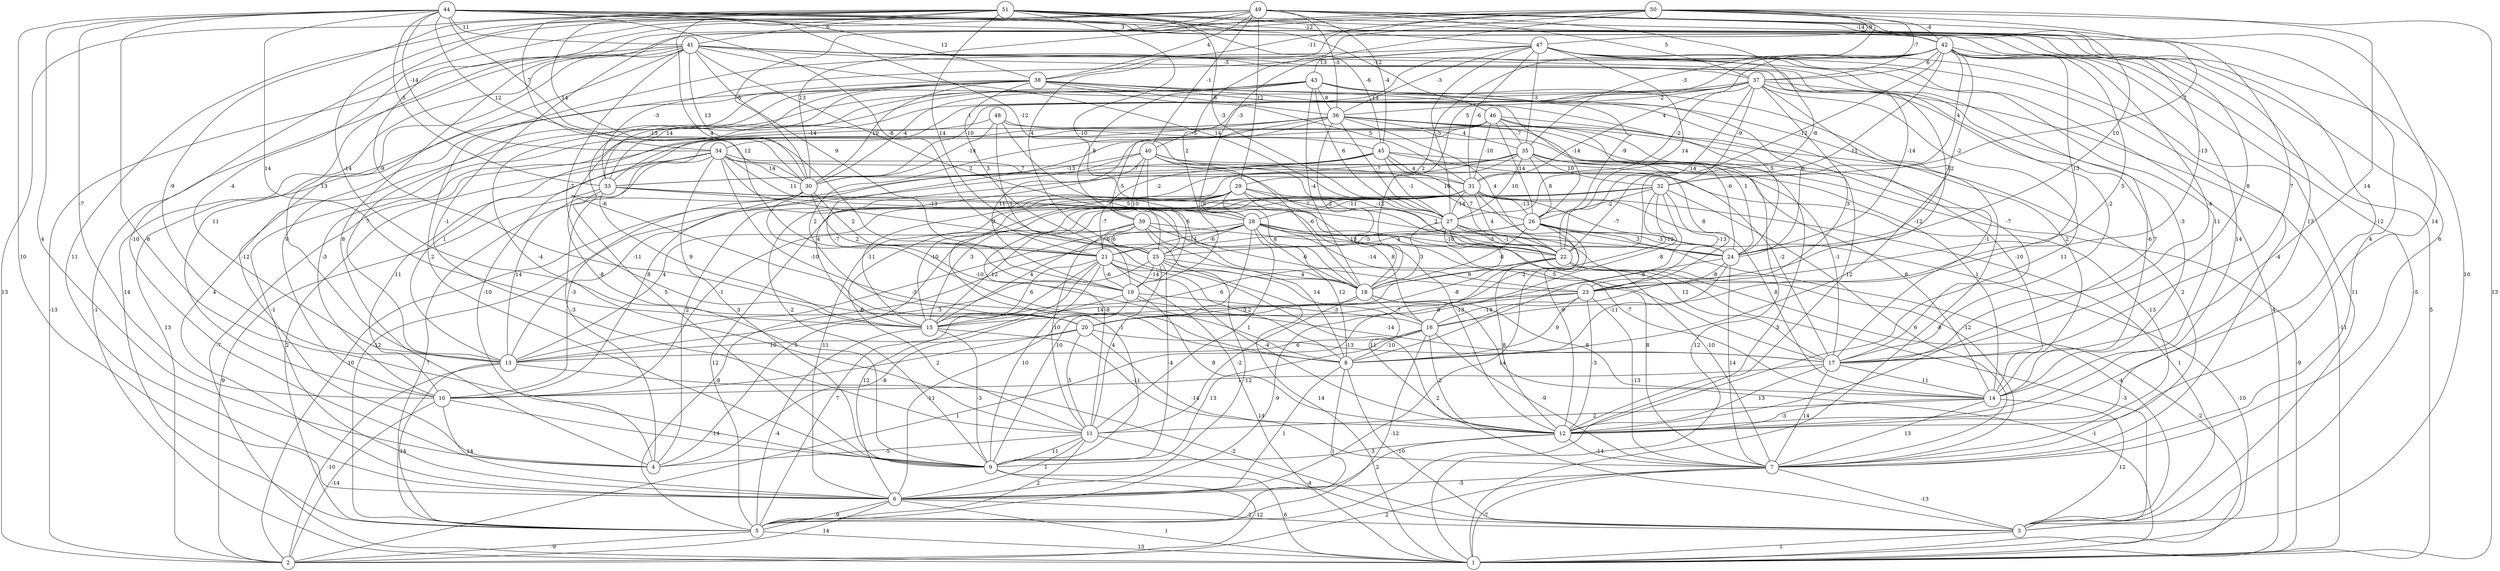 graph { 
	 fontname="Helvetica,Arial,sans-serif" 
	 node [shape = circle]; 
	 51 -- 2 [label = "13"];
	 51 -- 3 [label = "10"];
	 51 -- 7 [label = "4"];
	 51 -- 12 [label = "-12"];
	 51 -- 13 [label = "-9"];
	 51 -- 20 [label = "-14"];
	 51 -- 21 [label = "4"];
	 51 -- 22 [label = "-10"];
	 51 -- 25 [label = "14"];
	 51 -- 27 [label = "-3"];
	 51 -- 30 [label = "14"];
	 51 -- 34 [label = "7"];
	 51 -- 41 [label = "6"];
	 51 -- 45 [label = "-6"];
	 51 -- 46 [label = "-12"];
	 51 -- 47 [label = "-12"];
	 50 -- 1 [label = "13"];
	 50 -- 4 [label = "8"];
	 50 -- 13 [label = "13"];
	 50 -- 17 [label = "14"];
	 50 -- 19 [label = "2"];
	 50 -- 25 [label = "4"];
	 50 -- 28 [label = "-3"];
	 50 -- 30 [label = "13"];
	 50 -- 32 [label = "-7"];
	 50 -- 35 [label = "-3"];
	 50 -- 37 [label = "-7"];
	 50 -- 38 [label = "-11"];
	 50 -- 42 [label = "-4"];
	 50 -- 47 [label = "-9"];
	 49 -- 4 [label = "-10"];
	 49 -- 6 [label = "11"];
	 49 -- 11 [label = "-1"];
	 49 -- 12 [label = "14"];
	 49 -- 13 [label = "-4"];
	 49 -- 17 [label = "7"];
	 49 -- 20 [label = "-9"];
	 49 -- 22 [label = "-8"];
	 49 -- 24 [label = "10"];
	 49 -- 29 [label = "12"];
	 49 -- 30 [label = "-5"];
	 49 -- 36 [label = "-5"];
	 49 -- 37 [label = "5"];
	 49 -- 38 [label = "4"];
	 49 -- 40 [label = "-1"];
	 49 -- 42 [label = "-14"];
	 49 -- 45 [label = "-4"];
	 48 -- 1 [label = "12"];
	 48 -- 6 [label = "-1"];
	 48 -- 18 [label = "5"];
	 48 -- 19 [label = "1"];
	 48 -- 30 [label = "-14"];
	 48 -- 45 [label = "-5"];
	 47 -- 1 [label = "4"];
	 47 -- 3 [label = "11"];
	 47 -- 7 [label = "-4"];
	 47 -- 9 [label = "2"];
	 47 -- 12 [label = "7"];
	 47 -- 14 [label = "11"];
	 47 -- 22 [label = "14"];
	 47 -- 27 [label = "-5"];
	 47 -- 31 [label = "-6"];
	 47 -- 33 [label = "-3"];
	 47 -- 35 [label = "-3"];
	 47 -- 36 [label = "-3"];
	 47 -- 43 [label = "13"];
	 46 -- 1 [label = "-7"];
	 46 -- 8 [label = "-7"];
	 46 -- 9 [label = "5"];
	 46 -- 12 [label = "-12"];
	 46 -- 17 [label = "-1"];
	 46 -- 19 [label = "11"];
	 46 -- 24 [label = "1"];
	 46 -- 26 [label = "14"];
	 46 -- 31 [label = "-10"];
	 46 -- 35 [label = "-7"];
	 45 -- 5 [label = "-12"];
	 45 -- 14 [label = "1"];
	 45 -- 17 [label = "-2"];
	 45 -- 22 [label = "7"];
	 45 -- 27 [label = "-1"];
	 45 -- 31 [label = "4"];
	 45 -- 33 [label = "-7"];
	 45 -- 39 [label = "-2"];
	 44 -- 4 [label = "4"];
	 44 -- 6 [label = "10"];
	 44 -- 7 [label = "6"];
	 44 -- 9 [label = "-8"];
	 44 -- 10 [label = "-7"];
	 44 -- 12 [label = "13"];
	 44 -- 15 [label = "14"];
	 44 -- 17 [label = "8"];
	 44 -- 19 [label = "12"];
	 44 -- 21 [label = "-8"];
	 44 -- 23 [label = "-13"];
	 44 -- 28 [label = "-12"];
	 44 -- 30 [label = "12"];
	 44 -- 33 [label = "-5"];
	 44 -- 34 [label = "-14"];
	 44 -- 38 [label = "12"];
	 44 -- 41 [label = "11"];
	 44 -- 42 [label = "3"];
	 43 -- 1 [label = "-8"];
	 43 -- 2 [label = "13"];
	 43 -- 6 [label = "4"];
	 43 -- 18 [label = "-4"];
	 43 -- 24 [label = "6"];
	 43 -- 26 [label = "-9"];
	 43 -- 27 [label = "6"];
	 43 -- 30 [label = "-4"];
	 43 -- 33 [label = "14"];
	 43 -- 36 [label = "8"];
	 43 -- 39 [label = "8"];
	 42 -- 1 [label = "5"];
	 42 -- 3 [label = "-5"];
	 42 -- 12 [label = "14"];
	 42 -- 16 [label = "5"];
	 42 -- 17 [label = "-4"];
	 42 -- 18 [label = "2"];
	 42 -- 22 [label = "11"];
	 42 -- 23 [label = "13"];
	 42 -- 24 [label = "-2"];
	 42 -- 27 [label = "-12"];
	 42 -- 29 [label = "5"];
	 42 -- 31 [label = "4"];
	 42 -- 32 [label = "4"];
	 42 -- 37 [label = "6"];
	 42 -- 40 [label = "14"];
	 41 -- 1 [label = "-1"];
	 41 -- 2 [label = "-13"];
	 41 -- 4 [label = "-12"];
	 41 -- 5 [label = "14"];
	 41 -- 10 [label = "11"];
	 41 -- 14 [label = "-3"];
	 41 -- 15 [label = "-7"];
	 41 -- 17 [label = "-2"];
	 41 -- 18 [label = "2"];
	 41 -- 21 [label = "9"];
	 41 -- 23 [label = "-12"];
	 41 -- 24 [label = "-14"];
	 41 -- 27 [label = "14"];
	 41 -- 30 [label = "13"];
	 41 -- 37 [label = "-3"];
	 40 -- 4 [label = "2"];
	 40 -- 10 [label = "8"];
	 40 -- 14 [label = "8"];
	 40 -- 18 [label = "-6"];
	 40 -- 19 [label = "6"];
	 40 -- 22 [label = "7"];
	 40 -- 25 [label = "10"];
	 40 -- 26 [label = "10"];
	 40 -- 33 [label = "-13"];
	 39 -- 1 [label = "14"];
	 39 -- 4 [label = "5"];
	 39 -- 8 [label = "14"];
	 39 -- 11 [label = "10"];
	 39 -- 15 [label = "12"];
	 39 -- 21 [label = "-6"];
	 39 -- 22 [label = "13"];
	 39 -- 23 [label = "-6"];
	 39 -- 25 [label = "6"];
	 38 -- 10 [label = "9"];
	 38 -- 11 [label = "-4"];
	 38 -- 13 [label = "7"];
	 38 -- 14 [label = "2"];
	 38 -- 17 [label = "-7"];
	 38 -- 20 [label = "-6"];
	 38 -- 24 [label = "5"];
	 38 -- 25 [label = "3"];
	 38 -- 26 [label = "-14"];
	 38 -- 30 [label = "10"];
	 38 -- 31 [label = "5"];
	 38 -- 33 [label = "-13"];
	 38 -- 36 [label = "-8"];
	 37 -- 1 [label = "-11"];
	 37 -- 8 [label = "-12"];
	 37 -- 9 [label = "-8"];
	 37 -- 12 [label = "11"];
	 37 -- 14 [label = "-6"];
	 37 -- 16 [label = "3"];
	 37 -- 22 [label = "14"];
	 37 -- 30 [label = "-10"];
	 37 -- 31 [label = "-2"];
	 37 -- 32 [label = "-9"];
	 37 -- 33 [label = "-14"];
	 37 -- 34 [label = "1"];
	 37 -- 36 [label = "-2"];
	 36 -- 4 [label = "-10"];
	 36 -- 5 [label = "5"];
	 36 -- 7 [label = "2"];
	 36 -- 10 [label = "-3"];
	 36 -- 13 [label = "1"];
	 36 -- 14 [label = "-10"];
	 36 -- 18 [label = "-2"];
	 36 -- 20 [label = "2"];
	 36 -- 22 [label = "4"];
	 36 -- 24 [label = "-6"];
	 36 -- 25 [label = "-5"];
	 36 -- 27 [label = "-7"];
	 36 -- 35 [label = "4"];
	 35 -- 1 [label = "-9"];
	 35 -- 2 [label = "10"];
	 35 -- 9 [label = "-2"];
	 35 -- 13 [label = "-11"];
	 35 -- 15 [label = "4"];
	 35 -- 17 [label = "-1"];
	 35 -- 23 [label = "8"];
	 35 -- 26 [label = "8"];
	 35 -- 27 [label = "10"];
	 35 -- 32 [label = "10"];
	 34 -- 4 [label = "-3"];
	 34 -- 5 [label = "2"];
	 34 -- 7 [label = "-13"];
	 34 -- 8 [label = "-10"];
	 34 -- 9 [label = "3"];
	 34 -- 10 [label = "11"];
	 34 -- 18 [label = "-3"];
	 34 -- 28 [label = "11"];
	 34 -- 30 [label = "14"];
	 34 -- 31 [label = "7"];
	 33 -- 2 [label = "9"];
	 33 -- 13 [label = "14"];
	 33 -- 15 [label = "9"];
	 33 -- 17 [label = "5"];
	 33 -- 24 [label = "2"];
	 33 -- 28 [label = "-13"];
	 32 -- 7 [label = "6"];
	 32 -- 8 [label = "-8"];
	 32 -- 11 [label = "-8"];
	 32 -- 15 [label = "3"];
	 32 -- 16 [label = "-8"];
	 32 -- 18 [label = "-12"];
	 32 -- 23 [label = "-13"];
	 32 -- 26 [label = "-2"];
	 32 -- 28 [label = "-11"];
	 31 -- 3 [label = "1"];
	 31 -- 6 [label = "11"];
	 31 -- 10 [label = "-1"];
	 31 -- 11 [label = "-6"];
	 31 -- 12 [label = "-9"];
	 31 -- 13 [label = "4"];
	 31 -- 14 [label = "8"];
	 31 -- 15 [label = "-10"];
	 31 -- 22 [label = "4"];
	 31 -- 24 [label = "-7"];
	 31 -- 26 [label = "-13"];
	 31 -- 27 [label = "-14"];
	 30 -- 5 [label = "7"];
	 30 -- 8 [label = "-10"];
	 30 -- 10 [label = "-3"];
	 30 -- 19 [label = "2"];
	 30 -- 21 [label = "2"];
	 29 -- 5 [label = "12"];
	 29 -- 7 [label = "-12"];
	 29 -- 9 [label = "-1"];
	 29 -- 12 [label = "-13"];
	 29 -- 15 [label = "-11"];
	 29 -- 16 [label = "8"];
	 29 -- 18 [label = "8"];
	 29 -- 21 [label = "-7"];
	 29 -- 27 [label = "-12"];
	 29 -- 28 [label = "9"];
	 28 -- 7 [label = "-10"];
	 28 -- 8 [label = "12"];
	 28 -- 9 [label = "10"];
	 28 -- 11 [label = "1"];
	 28 -- 13 [label = "-3"];
	 28 -- 14 [label = "-7"];
	 28 -- 15 [label = "4"];
	 28 -- 21 [label = "-14"];
	 28 -- 22 [label = "-10"];
	 28 -- 23 [label = "-14"];
	 28 -- 24 [label = "-3"];
	 28 -- 25 [label = "-6"];
	 27 -- 5 [label = "-8"];
	 27 -- 7 [label = "8"];
	 27 -- 17 [label = "12"];
	 27 -- 18 [label = "3"];
	 27 -- 20 [label = "9"];
	 27 -- 22 [label = "-1"];
	 27 -- 24 [label = "3"];
	 26 -- 1 [label = "-10"];
	 26 -- 3 [label = "-4"];
	 26 -- 6 [label = "14"];
	 26 -- 18 [label = "-8"];
	 26 -- 20 [label = "2"];
	 26 -- 21 [label = "-5"];
	 26 -- 24 [label = "-3"];
	 26 -- 25 [label = "4"];
	 25 -- 6 [label = "-12"];
	 25 -- 9 [label = "-4"];
	 25 -- 11 [label = "4"];
	 25 -- 12 [label = "11"];
	 25 -- 13 [label = "3"];
	 25 -- 18 [label = "4"];
	 25 -- 19 [label = "-14"];
	 24 -- 2 [label = "1"];
	 24 -- 7 [label = "14"];
	 24 -- 8 [label = "-11"];
	 24 -- 23 [label = "-8"];
	 23 -- 7 [label = "-13"];
	 23 -- 8 [label = "9"];
	 23 -- 12 [label = "-3"];
	 23 -- 15 [label = "3"];
	 23 -- 16 [label = "-14"];
	 23 -- 20 [label = "8"];
	 22 -- 1 [label = "-2"];
	 22 -- 3 [label = "-3"];
	 22 -- 5 [label = "-9"];
	 22 -- 12 [label = "8"];
	 22 -- 15 [label = "6"];
	 22 -- 20 [label = "-8"];
	 21 -- 1 [label = "14"];
	 21 -- 3 [label = "2"];
	 21 -- 5 [label = "7"];
	 21 -- 6 [label = "12"];
	 21 -- 8 [label = "2"];
	 21 -- 9 [label = "10"];
	 21 -- 12 [label = "-4"];
	 21 -- 15 [label = "6"];
	 21 -- 19 [label = "-6"];
	 20 -- 7 [label = "-14"];
	 20 -- 10 [label = "2"];
	 20 -- 11 [label = "5"];
	 20 -- 13 [label = "10"];
	 20 -- 17 [label = "-13"];
	 19 -- 4 [label = "-8"];
	 19 -- 6 [label = "-11"];
	 19 -- 12 [label = "8"];
	 19 -- 16 [label = "-3"];
	 19 -- 17 [label = "-14"];
	 18 -- 1 [label = "-1"];
	 18 -- 11 [label = "-2"];
	 18 -- 14 [label = "8"];
	 18 -- 15 [label = "14"];
	 18 -- 16 [label = "7"];
	 17 -- 7 [label = "14"];
	 17 -- 10 [label = "1"];
	 17 -- 12 [label = "13"];
	 17 -- 14 [label = "11"];
	 16 -- 5 [label = "-12"];
	 16 -- 7 [label = "-9"];
	 16 -- 8 [label = "-10"];
	 16 -- 9 [label = "13"];
	 16 -- 12 [label = "2"];
	 16 -- 13 [label = "6"];
	 15 -- 5 [label = "-4"];
	 15 -- 9 [label = "-3"];
	 15 -- 12 [label = "-11"];
	 14 -- 3 [label = "12"];
	 14 -- 7 [label = "13"];
	 14 -- 11 [label = "2"];
	 14 -- 12 [label = "-3"];
	 13 -- 2 [label = "-10"];
	 13 -- 3 [label = "-2"];
	 13 -- 5 [label = "14"];
	 12 -- 6 [label = "2"];
	 12 -- 7 [label = "-14"];
	 12 -- 9 [label = "3"];
	 11 -- 3 [label = "-4"];
	 11 -- 4 [label = "-5"];
	 11 -- 5 [label = "2"];
	 11 -- 6 [label = "1"];
	 11 -- 9 [label = "11"];
	 10 -- 2 [label = "-14"];
	 10 -- 6 [label = "14"];
	 10 -- 9 [label = "-14"];
	 9 -- 1 [label = "6"];
	 9 -- 2 [label = "-12"];
	 8 -- 3 [label = "-10"];
	 8 -- 5 [label = "1"];
	 8 -- 6 [label = "1"];
	 7 -- 1 [label = "-7"];
	 7 -- 2 [label = "2"];
	 7 -- 3 [label = "-13"];
	 7 -- 6 [label = "-5"];
	 6 -- 1 [label = "1"];
	 6 -- 2 [label = "14"];
	 6 -- 3 [label = "2"];
	 6 -- 5 [label = "-9"];
	 5 -- 1 [label = "13"];
	 5 -- 2 [label = "-9"];
	 3 -- 1 [label = "1"];
	 1;
	 2;
	 3;
	 4;
	 5;
	 6;
	 7;
	 8;
	 9;
	 10;
	 11;
	 12;
	 13;
	 14;
	 15;
	 16;
	 17;
	 18;
	 19;
	 20;
	 21;
	 22;
	 23;
	 24;
	 25;
	 26;
	 27;
	 28;
	 29;
	 30;
	 31;
	 32;
	 33;
	 34;
	 35;
	 36;
	 37;
	 38;
	 39;
	 40;
	 41;
	 42;
	 43;
	 44;
	 45;
	 46;
	 47;
	 48;
	 49;
	 50;
	 51;
}
